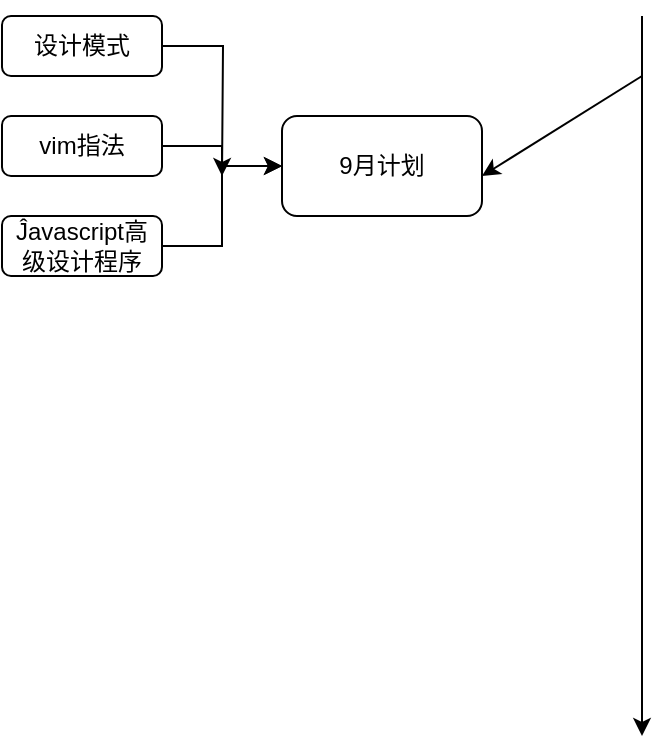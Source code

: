 <mxfile version="13.7.9" type="github">
  <diagram id="WIisYpDZ0tA8B8zZPs6L" name="Page-1">
    <mxGraphModel dx="1426" dy="771" grid="1" gridSize="10" guides="1" tooltips="1" connect="1" arrows="1" fold="1" page="1" pageScale="1" pageWidth="827" pageHeight="1169" math="0" shadow="0">
      <root>
        <mxCell id="0" />
        <mxCell id="1" parent="0" />
        <mxCell id="BLRYxQ8J4sHjDRb4SRG6-1" value="&lt;font style=&quot;vertical-align: inherit&quot;&gt;&lt;font style=&quot;vertical-align: inherit&quot;&gt;9月计划&lt;/font&gt;&lt;/font&gt;" style="rounded=1;whiteSpace=wrap;html=1;" vertex="1" parent="1">
          <mxGeometry x="220" y="60" width="100" height="50" as="geometry" />
        </mxCell>
        <mxCell id="BLRYxQ8J4sHjDRb4SRG6-2" value="" style="endArrow=classic;html=1;" edge="1" parent="1">
          <mxGeometry width="50" height="50" relative="1" as="geometry">
            <mxPoint x="400" y="10" as="sourcePoint" />
            <mxPoint x="400" y="370" as="targetPoint" />
          </mxGeometry>
        </mxCell>
        <mxCell id="BLRYxQ8J4sHjDRb4SRG6-3" value="" style="endArrow=classic;html=1;" edge="1" parent="1">
          <mxGeometry width="50" height="50" relative="1" as="geometry">
            <mxPoint x="400" y="40" as="sourcePoint" />
            <mxPoint x="320" y="90" as="targetPoint" />
          </mxGeometry>
        </mxCell>
        <mxCell id="BLRYxQ8J4sHjDRb4SRG6-9" style="edgeStyle=orthogonalEdgeStyle;rounded=0;orthogonalLoop=1;jettySize=auto;html=1;" edge="1" parent="1" source="BLRYxQ8J4sHjDRb4SRG6-4">
          <mxGeometry relative="1" as="geometry">
            <mxPoint x="190" y="90" as="targetPoint" />
          </mxGeometry>
        </mxCell>
        <mxCell id="BLRYxQ8J4sHjDRb4SRG6-4" value="&lt;font style=&quot;vertical-align: inherit&quot;&gt;&lt;font style=&quot;vertical-align: inherit&quot;&gt;设计模式&lt;/font&gt;&lt;/font&gt;" style="rounded=1;whiteSpace=wrap;html=1;" vertex="1" parent="1">
          <mxGeometry x="80" y="10" width="80" height="30" as="geometry" />
        </mxCell>
        <mxCell id="BLRYxQ8J4sHjDRb4SRG6-8" style="edgeStyle=orthogonalEdgeStyle;rounded=0;orthogonalLoop=1;jettySize=auto;html=1;entryX=0;entryY=0.5;entryDx=0;entryDy=0;" edge="1" parent="1" source="BLRYxQ8J4sHjDRb4SRG6-5" target="BLRYxQ8J4sHjDRb4SRG6-1">
          <mxGeometry relative="1" as="geometry">
            <Array as="points">
              <mxPoint x="190" y="75" />
              <mxPoint x="190" y="85" />
            </Array>
          </mxGeometry>
        </mxCell>
        <mxCell id="BLRYxQ8J4sHjDRb4SRG6-5" value="&lt;font style=&quot;vertical-align: inherit&quot;&gt;&lt;font style=&quot;vertical-align: inherit&quot;&gt;&lt;font style=&quot;vertical-align: inherit&quot;&gt;&lt;font style=&quot;vertical-align: inherit&quot;&gt;vim指法&lt;/font&gt;&lt;/font&gt;&lt;/font&gt;&lt;/font&gt;" style="rounded=1;whiteSpace=wrap;html=1;" vertex="1" parent="1">
          <mxGeometry x="80" y="60" width="80" height="30" as="geometry" />
        </mxCell>
        <mxCell id="BLRYxQ8J4sHjDRb4SRG6-7" value="" style="edgeStyle=orthogonalEdgeStyle;rounded=0;orthogonalLoop=1;jettySize=auto;html=1;" edge="1" parent="1" source="BLRYxQ8J4sHjDRb4SRG6-6" target="BLRYxQ8J4sHjDRb4SRG6-1">
          <mxGeometry relative="1" as="geometry" />
        </mxCell>
        <mxCell id="BLRYxQ8J4sHjDRb4SRG6-6" value="&lt;font style=&quot;vertical-align: inherit&quot;&gt;&lt;font style=&quot;vertical-align: inherit&quot;&gt;Ĵavascript高级设计程序&lt;/font&gt;&lt;/font&gt;" style="rounded=1;whiteSpace=wrap;html=1;" vertex="1" parent="1">
          <mxGeometry x="80" y="110" width="80" height="30" as="geometry" />
        </mxCell>
      </root>
    </mxGraphModel>
  </diagram>
</mxfile>
